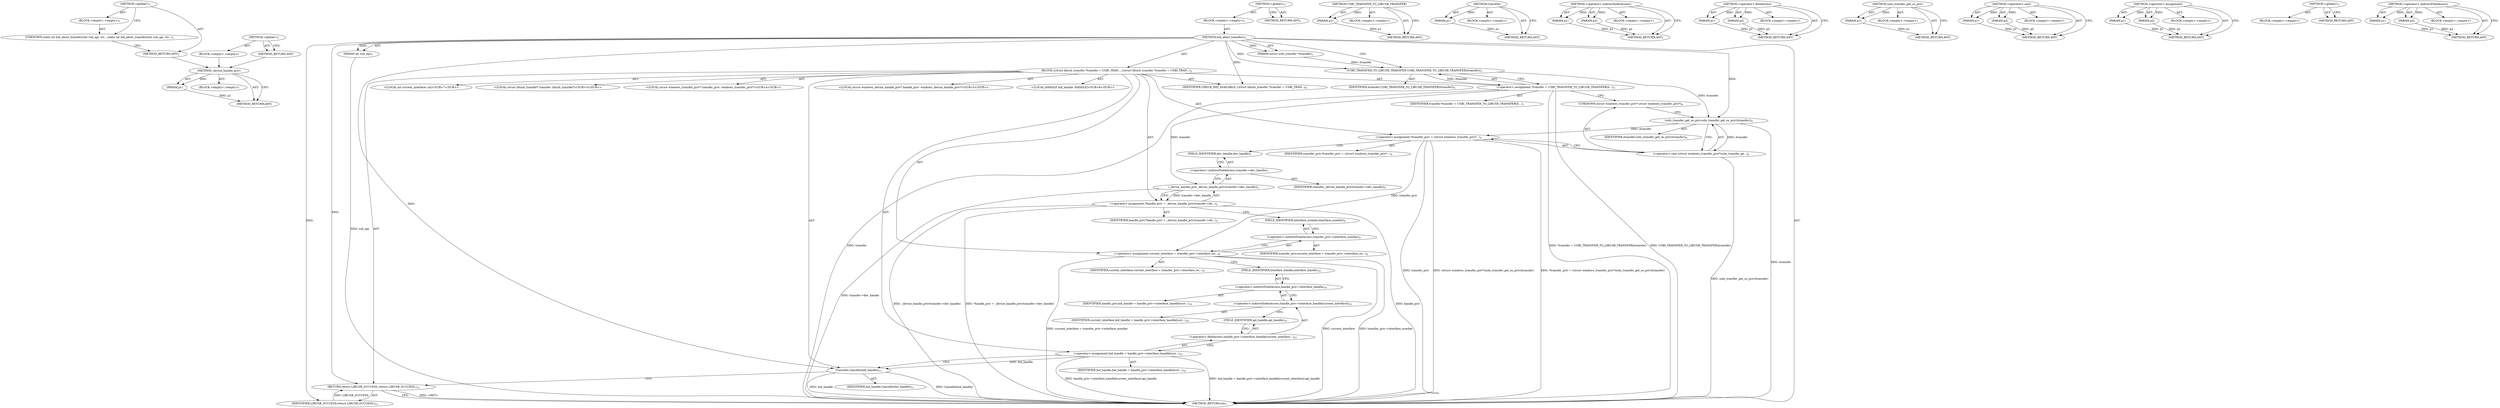 digraph "&lt;global&gt;" {
vulnerable_97 [label=<(METHOD,_device_handle_priv)>];
vulnerable_98 [label=<(PARAM,p1)>];
vulnerable_99 [label=<(BLOCK,&lt;empty&gt;,&lt;empty&gt;)>];
vulnerable_100 [label=<(METHOD_RETURN,ANY)>];
vulnerable_6 [label=<(METHOD,&lt;global&gt;)<SUB>1</SUB>>];
vulnerable_7 [label=<(BLOCK,&lt;empty&gt;,&lt;empty&gt;)<SUB>1</SUB>>];
vulnerable_8 [label=<(METHOD,hid_abort_transfers)<SUB>1</SUB>>];
vulnerable_9 [label=<(PARAM,int sub_api)<SUB>1</SUB>>];
vulnerable_10 [label=<(PARAM,struct usbi_transfer *itransfer)<SUB>1</SUB>>];
vulnerable_11 [label=<(BLOCK,{
	struct libusb_transfer *transfer = USBI_TRAN...,{
	struct libusb_transfer *transfer = USBI_TRAN...)<SUB>2</SUB>>];
vulnerable_12 [label="<(LOCAL,struct libusb_transfer* transfer: libusb_transfer*)<SUB>3</SUB>>"];
vulnerable_13 [label=<(&lt;operator&gt;.assignment,*transfer = USBI_TRANSFER_TO_LIBUSB_TRANSFER(it...)<SUB>3</SUB>>];
vulnerable_14 [label=<(IDENTIFIER,transfer,*transfer = USBI_TRANSFER_TO_LIBUSB_TRANSFER(it...)<SUB>3</SUB>>];
vulnerable_15 [label=<(USBI_TRANSFER_TO_LIBUSB_TRANSFER,USBI_TRANSFER_TO_LIBUSB_TRANSFER(itransfer))<SUB>3</SUB>>];
vulnerable_16 [label=<(IDENTIFIER,itransfer,USBI_TRANSFER_TO_LIBUSB_TRANSFER(itransfer))<SUB>3</SUB>>];
vulnerable_17 [label="<(LOCAL,struct windows_transfer_priv* transfer_priv: windows_transfer_priv*)<SUB>4</SUB>>"];
vulnerable_18 [label=<(&lt;operator&gt;.assignment,*transfer_priv = (struct windows_transfer_priv*...)<SUB>4</SUB>>];
vulnerable_19 [label=<(IDENTIFIER,transfer_priv,*transfer_priv = (struct windows_transfer_priv*...)<SUB>4</SUB>>];
vulnerable_20 [label=<(&lt;operator&gt;.cast,(struct windows_transfer_priv*)usbi_transfer_ge...)<SUB>4</SUB>>];
vulnerable_21 [label=<(UNKNOWN,struct windows_transfer_priv*,struct windows_transfer_priv*)<SUB>4</SUB>>];
vulnerable_22 [label=<(usbi_transfer_get_os_priv,usbi_transfer_get_os_priv(itransfer))<SUB>4</SUB>>];
vulnerable_23 [label=<(IDENTIFIER,itransfer,usbi_transfer_get_os_priv(itransfer))<SUB>4</SUB>>];
vulnerable_24 [label="<(LOCAL,struct windows_device_handle_priv* handle_priv: windows_device_handle_priv*)<SUB>5</SUB>>"];
vulnerable_25 [label=<(&lt;operator&gt;.assignment,*handle_priv = _device_handle_priv(transfer-&gt;de...)<SUB>5</SUB>>];
vulnerable_26 [label=<(IDENTIFIER,handle_priv,*handle_priv = _device_handle_priv(transfer-&gt;de...)<SUB>5</SUB>>];
vulnerable_27 [label=<(_device_handle_priv,_device_handle_priv(transfer-&gt;dev_handle))<SUB>5</SUB>>];
vulnerable_28 [label=<(&lt;operator&gt;.indirectFieldAccess,transfer-&gt;dev_handle)<SUB>5</SUB>>];
vulnerable_29 [label=<(IDENTIFIER,transfer,_device_handle_priv(transfer-&gt;dev_handle))<SUB>5</SUB>>];
vulnerable_30 [label=<(FIELD_IDENTIFIER,dev_handle,dev_handle)<SUB>5</SUB>>];
vulnerable_31 [label="<(LOCAL,HANDLE hid_handle: HANDLE)<SUB>6</SUB>>"];
vulnerable_32 [label="<(LOCAL,int current_interface: int)<SUB>7</SUB>>"];
vulnerable_33 [label=<(IDENTIFIER,CHECK_HID_AVAILABLE,{
	struct libusb_transfer *transfer = USBI_TRAN...)<SUB>8</SUB>>];
vulnerable_34 [label=<(&lt;operator&gt;.assignment,current_interface = transfer_priv-&gt;interface_nu...)<SUB>9</SUB>>];
vulnerable_35 [label=<(IDENTIFIER,current_interface,current_interface = transfer_priv-&gt;interface_nu...)<SUB>9</SUB>>];
vulnerable_36 [label=<(&lt;operator&gt;.indirectFieldAccess,transfer_priv-&gt;interface_number)<SUB>9</SUB>>];
vulnerable_37 [label=<(IDENTIFIER,transfer_priv,current_interface = transfer_priv-&gt;interface_nu...)<SUB>9</SUB>>];
vulnerable_38 [label=<(FIELD_IDENTIFIER,interface_number,interface_number)<SUB>9</SUB>>];
vulnerable_39 [label=<(&lt;operator&gt;.assignment,hid_handle = handle_priv-&gt;interface_handle[curr...)<SUB>10</SUB>>];
vulnerable_40 [label=<(IDENTIFIER,hid_handle,hid_handle = handle_priv-&gt;interface_handle[curr...)<SUB>10</SUB>>];
vulnerable_41 [label=<(&lt;operator&gt;.fieldAccess,handle_priv-&gt;interface_handle[current_interface...)<SUB>10</SUB>>];
vulnerable_42 [label=<(&lt;operator&gt;.indirectIndexAccess,handle_priv-&gt;interface_handle[current_interface])<SUB>10</SUB>>];
vulnerable_43 [label=<(&lt;operator&gt;.indirectFieldAccess,handle_priv-&gt;interface_handle)<SUB>10</SUB>>];
vulnerable_44 [label=<(IDENTIFIER,handle_priv,hid_handle = handle_priv-&gt;interface_handle[curr...)<SUB>10</SUB>>];
vulnerable_45 [label=<(FIELD_IDENTIFIER,interface_handle,interface_handle)<SUB>10</SUB>>];
vulnerable_46 [label=<(IDENTIFIER,current_interface,hid_handle = handle_priv-&gt;interface_handle[curr...)<SUB>10</SUB>>];
vulnerable_47 [label=<(FIELD_IDENTIFIER,api_handle,api_handle)<SUB>10</SUB>>];
vulnerable_48 [label=<(CancelIo,CancelIo(hid_handle))<SUB>11</SUB>>];
vulnerable_49 [label=<(IDENTIFIER,hid_handle,CancelIo(hid_handle))<SUB>11</SUB>>];
vulnerable_50 [label=<(RETURN,return LIBUSB_SUCCESS;,return LIBUSB_SUCCESS;)<SUB>12</SUB>>];
vulnerable_51 [label=<(IDENTIFIER,LIBUSB_SUCCESS,return LIBUSB_SUCCESS;)<SUB>12</SUB>>];
vulnerable_52 [label=<(METHOD_RETURN,int)<SUB>1</SUB>>];
vulnerable_54 [label=<(METHOD_RETURN,ANY)<SUB>1</SUB>>];
vulnerable_84 [label=<(METHOD,USBI_TRANSFER_TO_LIBUSB_TRANSFER)>];
vulnerable_85 [label=<(PARAM,p1)>];
vulnerable_86 [label=<(BLOCK,&lt;empty&gt;,&lt;empty&gt;)>];
vulnerable_87 [label=<(METHOD_RETURN,ANY)>];
vulnerable_116 [label=<(METHOD,CancelIo)>];
vulnerable_117 [label=<(PARAM,p1)>];
vulnerable_118 [label=<(BLOCK,&lt;empty&gt;,&lt;empty&gt;)>];
vulnerable_119 [label=<(METHOD_RETURN,ANY)>];
vulnerable_111 [label=<(METHOD,&lt;operator&gt;.indirectIndexAccess)>];
vulnerable_112 [label=<(PARAM,p1)>];
vulnerable_113 [label=<(PARAM,p2)>];
vulnerable_114 [label=<(BLOCK,&lt;empty&gt;,&lt;empty&gt;)>];
vulnerable_115 [label=<(METHOD_RETURN,ANY)>];
vulnerable_106 [label=<(METHOD,&lt;operator&gt;.fieldAccess)>];
vulnerable_107 [label=<(PARAM,p1)>];
vulnerable_108 [label=<(PARAM,p2)>];
vulnerable_109 [label=<(BLOCK,&lt;empty&gt;,&lt;empty&gt;)>];
vulnerable_110 [label=<(METHOD_RETURN,ANY)>];
vulnerable_93 [label=<(METHOD,usbi_transfer_get_os_priv)>];
vulnerable_94 [label=<(PARAM,p1)>];
vulnerable_95 [label=<(BLOCK,&lt;empty&gt;,&lt;empty&gt;)>];
vulnerable_96 [label=<(METHOD_RETURN,ANY)>];
vulnerable_88 [label=<(METHOD,&lt;operator&gt;.cast)>];
vulnerable_89 [label=<(PARAM,p1)>];
vulnerable_90 [label=<(PARAM,p2)>];
vulnerable_91 [label=<(BLOCK,&lt;empty&gt;,&lt;empty&gt;)>];
vulnerable_92 [label=<(METHOD_RETURN,ANY)>];
vulnerable_79 [label=<(METHOD,&lt;operator&gt;.assignment)>];
vulnerable_80 [label=<(PARAM,p1)>];
vulnerable_81 [label=<(PARAM,p2)>];
vulnerable_82 [label=<(BLOCK,&lt;empty&gt;,&lt;empty&gt;)>];
vulnerable_83 [label=<(METHOD_RETURN,ANY)>];
vulnerable_73 [label=<(METHOD,&lt;global&gt;)<SUB>1</SUB>>];
vulnerable_74 [label=<(BLOCK,&lt;empty&gt;,&lt;empty&gt;)>];
vulnerable_75 [label=<(METHOD_RETURN,ANY)>];
vulnerable_101 [label=<(METHOD,&lt;operator&gt;.indirectFieldAccess)>];
vulnerable_102 [label=<(PARAM,p1)>];
vulnerable_103 [label=<(PARAM,p2)>];
vulnerable_104 [label=<(BLOCK,&lt;empty&gt;,&lt;empty&gt;)>];
vulnerable_105 [label=<(METHOD_RETURN,ANY)>];
fixed_6 [label=<(METHOD,&lt;global&gt;)<SUB>1</SUB>>];
fixed_7 [label=<(BLOCK,&lt;empty&gt;,&lt;empty&gt;)<SUB>1</SUB>>];
fixed_8 [label=<(UNKNOWN,static int hid_abort_transfers(int sub_api, str...,static int hid_abort_transfers(int sub_api, str...)<SUB>1</SUB>>];
fixed_9 [label=<(METHOD_RETURN,ANY)<SUB>1</SUB>>];
fixed_14 [label=<(METHOD,&lt;global&gt;)<SUB>1</SUB>>];
fixed_15 [label=<(BLOCK,&lt;empty&gt;,&lt;empty&gt;)>];
fixed_16 [label=<(METHOD_RETURN,ANY)>];
vulnerable_97 -> vulnerable_98  [key=0, label="AST: "];
vulnerable_97 -> vulnerable_98  [key=1, label="DDG: "];
vulnerable_97 -> vulnerable_99  [key=0, label="AST: "];
vulnerable_97 -> vulnerable_100  [key=0, label="AST: "];
vulnerable_97 -> vulnerable_100  [key=1, label="CFG: "];
vulnerable_98 -> vulnerable_100  [key=0, label="DDG: p1"];
vulnerable_6 -> vulnerable_7  [key=0, label="AST: "];
vulnerable_6 -> vulnerable_54  [key=0, label="AST: "];
vulnerable_6 -> vulnerable_54  [key=1, label="CFG: "];
vulnerable_7 -> vulnerable_8  [key=0, label="AST: "];
vulnerable_8 -> vulnerable_9  [key=0, label="AST: "];
vulnerable_8 -> vulnerable_9  [key=1, label="DDG: "];
vulnerable_8 -> vulnerable_10  [key=0, label="AST: "];
vulnerable_8 -> vulnerable_10  [key=1, label="DDG: "];
vulnerable_8 -> vulnerable_11  [key=0, label="AST: "];
vulnerable_8 -> vulnerable_52  [key=0, label="AST: "];
vulnerable_8 -> vulnerable_15  [key=0, label="CFG: "];
vulnerable_8 -> vulnerable_15  [key=1, label="DDG: "];
vulnerable_8 -> vulnerable_33  [key=0, label="DDG: "];
vulnerable_8 -> vulnerable_50  [key=0, label="DDG: "];
vulnerable_8 -> vulnerable_48  [key=0, label="DDG: "];
vulnerable_8 -> vulnerable_51  [key=0, label="DDG: "];
vulnerable_8 -> vulnerable_22  [key=0, label="DDG: "];
vulnerable_9 -> vulnerable_52  [key=0, label="DDG: sub_api"];
vulnerable_10 -> vulnerable_15  [key=0, label="DDG: itransfer"];
vulnerable_11 -> vulnerable_12  [key=0, label="AST: "];
vulnerable_11 -> vulnerable_13  [key=0, label="AST: "];
vulnerable_11 -> vulnerable_17  [key=0, label="AST: "];
vulnerable_11 -> vulnerable_18  [key=0, label="AST: "];
vulnerable_11 -> vulnerable_24  [key=0, label="AST: "];
vulnerable_11 -> vulnerable_25  [key=0, label="AST: "];
vulnerable_11 -> vulnerable_31  [key=0, label="AST: "];
vulnerable_11 -> vulnerable_32  [key=0, label="AST: "];
vulnerable_11 -> vulnerable_33  [key=0, label="AST: "];
vulnerable_11 -> vulnerable_34  [key=0, label="AST: "];
vulnerable_11 -> vulnerable_39  [key=0, label="AST: "];
vulnerable_11 -> vulnerable_48  [key=0, label="AST: "];
vulnerable_11 -> vulnerable_50  [key=0, label="AST: "];
vulnerable_13 -> vulnerable_14  [key=0, label="AST: "];
vulnerable_13 -> vulnerable_15  [key=0, label="AST: "];
vulnerable_13 -> vulnerable_21  [key=0, label="CFG: "];
vulnerable_13 -> vulnerable_52  [key=0, label="DDG: transfer"];
vulnerable_13 -> vulnerable_52  [key=1, label="DDG: USBI_TRANSFER_TO_LIBUSB_TRANSFER(itransfer)"];
vulnerable_13 -> vulnerable_52  [key=2, label="DDG: *transfer = USBI_TRANSFER_TO_LIBUSB_TRANSFER(itransfer)"];
vulnerable_13 -> vulnerable_27  [key=0, label="DDG: transfer"];
vulnerable_15 -> vulnerable_16  [key=0, label="AST: "];
vulnerable_15 -> vulnerable_13  [key=0, label="CFG: "];
vulnerable_15 -> vulnerable_13  [key=1, label="DDG: itransfer"];
vulnerable_15 -> vulnerable_22  [key=0, label="DDG: itransfer"];
vulnerable_18 -> vulnerable_19  [key=0, label="AST: "];
vulnerable_18 -> vulnerable_20  [key=0, label="AST: "];
vulnerable_18 -> vulnerable_30  [key=0, label="CFG: "];
vulnerable_18 -> vulnerable_52  [key=0, label="DDG: transfer_priv"];
vulnerable_18 -> vulnerable_52  [key=1, label="DDG: (struct windows_transfer_priv*)usbi_transfer_get_os_priv(itransfer)"];
vulnerable_18 -> vulnerable_52  [key=2, label="DDG: *transfer_priv = (struct windows_transfer_priv*)usbi_transfer_get_os_priv(itransfer)"];
vulnerable_18 -> vulnerable_34  [key=0, label="DDG: transfer_priv"];
vulnerable_20 -> vulnerable_21  [key=0, label="AST: "];
vulnerable_20 -> vulnerable_22  [key=0, label="AST: "];
vulnerable_20 -> vulnerable_18  [key=0, label="CFG: "];
vulnerable_20 -> vulnerable_52  [key=0, label="DDG: usbi_transfer_get_os_priv(itransfer)"];
vulnerable_21 -> vulnerable_22  [key=0, label="CFG: "];
vulnerable_22 -> vulnerable_23  [key=0, label="AST: "];
vulnerable_22 -> vulnerable_20  [key=0, label="CFG: "];
vulnerable_22 -> vulnerable_20  [key=1, label="DDG: itransfer"];
vulnerable_22 -> vulnerable_52  [key=0, label="DDG: itransfer"];
vulnerable_22 -> vulnerable_18  [key=0, label="DDG: itransfer"];
vulnerable_25 -> vulnerable_26  [key=0, label="AST: "];
vulnerable_25 -> vulnerable_27  [key=0, label="AST: "];
vulnerable_25 -> vulnerable_38  [key=0, label="CFG: "];
vulnerable_25 -> vulnerable_52  [key=0, label="DDG: handle_priv"];
vulnerable_25 -> vulnerable_52  [key=1, label="DDG: _device_handle_priv(transfer-&gt;dev_handle)"];
vulnerable_25 -> vulnerable_52  [key=2, label="DDG: *handle_priv = _device_handle_priv(transfer-&gt;dev_handle)"];
vulnerable_27 -> vulnerable_28  [key=0, label="AST: "];
vulnerable_27 -> vulnerable_25  [key=0, label="CFG: "];
vulnerable_27 -> vulnerable_25  [key=1, label="DDG: transfer-&gt;dev_handle"];
vulnerable_27 -> vulnerable_52  [key=0, label="DDG: transfer-&gt;dev_handle"];
vulnerable_28 -> vulnerable_29  [key=0, label="AST: "];
vulnerable_28 -> vulnerable_30  [key=0, label="AST: "];
vulnerable_28 -> vulnerable_27  [key=0, label="CFG: "];
vulnerable_30 -> vulnerable_28  [key=0, label="CFG: "];
vulnerable_34 -> vulnerable_35  [key=0, label="AST: "];
vulnerable_34 -> vulnerable_36  [key=0, label="AST: "];
vulnerable_34 -> vulnerable_45  [key=0, label="CFG: "];
vulnerable_34 -> vulnerable_52  [key=0, label="DDG: current_interface"];
vulnerable_34 -> vulnerable_52  [key=1, label="DDG: transfer_priv-&gt;interface_number"];
vulnerable_34 -> vulnerable_52  [key=2, label="DDG: current_interface = transfer_priv-&gt;interface_number"];
vulnerable_36 -> vulnerable_37  [key=0, label="AST: "];
vulnerable_36 -> vulnerable_38  [key=0, label="AST: "];
vulnerable_36 -> vulnerable_34  [key=0, label="CFG: "];
vulnerable_38 -> vulnerable_36  [key=0, label="CFG: "];
vulnerable_39 -> vulnerable_40  [key=0, label="AST: "];
vulnerable_39 -> vulnerable_41  [key=0, label="AST: "];
vulnerable_39 -> vulnerable_48  [key=0, label="CFG: "];
vulnerable_39 -> vulnerable_48  [key=1, label="DDG: hid_handle"];
vulnerable_39 -> vulnerable_52  [key=0, label="DDG: handle_priv-&gt;interface_handle[current_interface].api_handle"];
vulnerable_39 -> vulnerable_52  [key=1, label="DDG: hid_handle = handle_priv-&gt;interface_handle[current_interface].api_handle"];
vulnerable_41 -> vulnerable_42  [key=0, label="AST: "];
vulnerable_41 -> vulnerable_47  [key=0, label="AST: "];
vulnerable_41 -> vulnerable_39  [key=0, label="CFG: "];
vulnerable_42 -> vulnerable_43  [key=0, label="AST: "];
vulnerable_42 -> vulnerable_46  [key=0, label="AST: "];
vulnerable_42 -> vulnerable_47  [key=0, label="CFG: "];
vulnerable_43 -> vulnerable_44  [key=0, label="AST: "];
vulnerable_43 -> vulnerable_45  [key=0, label="AST: "];
vulnerable_43 -> vulnerable_42  [key=0, label="CFG: "];
vulnerable_45 -> vulnerable_43  [key=0, label="CFG: "];
vulnerable_47 -> vulnerable_41  [key=0, label="CFG: "];
vulnerable_48 -> vulnerable_49  [key=0, label="AST: "];
vulnerable_48 -> vulnerable_50  [key=0, label="CFG: "];
vulnerable_48 -> vulnerable_52  [key=0, label="DDG: hid_handle"];
vulnerable_48 -> vulnerable_52  [key=1, label="DDG: CancelIo(hid_handle)"];
vulnerable_50 -> vulnerable_51  [key=0, label="AST: "];
vulnerable_50 -> vulnerable_52  [key=0, label="CFG: "];
vulnerable_50 -> vulnerable_52  [key=1, label="DDG: &lt;RET&gt;"];
vulnerable_51 -> vulnerable_50  [key=0, label="DDG: LIBUSB_SUCCESS"];
vulnerable_84 -> vulnerable_85  [key=0, label="AST: "];
vulnerable_84 -> vulnerable_85  [key=1, label="DDG: "];
vulnerable_84 -> vulnerable_86  [key=0, label="AST: "];
vulnerable_84 -> vulnerable_87  [key=0, label="AST: "];
vulnerable_84 -> vulnerable_87  [key=1, label="CFG: "];
vulnerable_85 -> vulnerable_87  [key=0, label="DDG: p1"];
vulnerable_116 -> vulnerable_117  [key=0, label="AST: "];
vulnerable_116 -> vulnerable_117  [key=1, label="DDG: "];
vulnerable_116 -> vulnerable_118  [key=0, label="AST: "];
vulnerable_116 -> vulnerable_119  [key=0, label="AST: "];
vulnerable_116 -> vulnerable_119  [key=1, label="CFG: "];
vulnerable_117 -> vulnerable_119  [key=0, label="DDG: p1"];
vulnerable_111 -> vulnerable_112  [key=0, label="AST: "];
vulnerable_111 -> vulnerable_112  [key=1, label="DDG: "];
vulnerable_111 -> vulnerable_114  [key=0, label="AST: "];
vulnerable_111 -> vulnerable_113  [key=0, label="AST: "];
vulnerable_111 -> vulnerable_113  [key=1, label="DDG: "];
vulnerable_111 -> vulnerable_115  [key=0, label="AST: "];
vulnerable_111 -> vulnerable_115  [key=1, label="CFG: "];
vulnerable_112 -> vulnerable_115  [key=0, label="DDG: p1"];
vulnerable_113 -> vulnerable_115  [key=0, label="DDG: p2"];
vulnerable_106 -> vulnerable_107  [key=0, label="AST: "];
vulnerable_106 -> vulnerable_107  [key=1, label="DDG: "];
vulnerable_106 -> vulnerable_109  [key=0, label="AST: "];
vulnerable_106 -> vulnerable_108  [key=0, label="AST: "];
vulnerable_106 -> vulnerable_108  [key=1, label="DDG: "];
vulnerable_106 -> vulnerable_110  [key=0, label="AST: "];
vulnerable_106 -> vulnerable_110  [key=1, label="CFG: "];
vulnerable_107 -> vulnerable_110  [key=0, label="DDG: p1"];
vulnerable_108 -> vulnerable_110  [key=0, label="DDG: p2"];
vulnerable_93 -> vulnerable_94  [key=0, label="AST: "];
vulnerable_93 -> vulnerable_94  [key=1, label="DDG: "];
vulnerable_93 -> vulnerable_95  [key=0, label="AST: "];
vulnerable_93 -> vulnerable_96  [key=0, label="AST: "];
vulnerable_93 -> vulnerable_96  [key=1, label="CFG: "];
vulnerable_94 -> vulnerable_96  [key=0, label="DDG: p1"];
vulnerable_88 -> vulnerable_89  [key=0, label="AST: "];
vulnerable_88 -> vulnerable_89  [key=1, label="DDG: "];
vulnerable_88 -> vulnerable_91  [key=0, label="AST: "];
vulnerable_88 -> vulnerable_90  [key=0, label="AST: "];
vulnerable_88 -> vulnerable_90  [key=1, label="DDG: "];
vulnerable_88 -> vulnerable_92  [key=0, label="AST: "];
vulnerable_88 -> vulnerable_92  [key=1, label="CFG: "];
vulnerable_89 -> vulnerable_92  [key=0, label="DDG: p1"];
vulnerable_90 -> vulnerable_92  [key=0, label="DDG: p2"];
vulnerable_79 -> vulnerable_80  [key=0, label="AST: "];
vulnerable_79 -> vulnerable_80  [key=1, label="DDG: "];
vulnerable_79 -> vulnerable_82  [key=0, label="AST: "];
vulnerable_79 -> vulnerable_81  [key=0, label="AST: "];
vulnerable_79 -> vulnerable_81  [key=1, label="DDG: "];
vulnerable_79 -> vulnerable_83  [key=0, label="AST: "];
vulnerable_79 -> vulnerable_83  [key=1, label="CFG: "];
vulnerable_80 -> vulnerable_83  [key=0, label="DDG: p1"];
vulnerable_81 -> vulnerable_83  [key=0, label="DDG: p2"];
vulnerable_73 -> vulnerable_74  [key=0, label="AST: "];
vulnerable_73 -> vulnerable_75  [key=0, label="AST: "];
vulnerable_73 -> vulnerable_75  [key=1, label="CFG: "];
vulnerable_101 -> vulnerable_102  [key=0, label="AST: "];
vulnerable_101 -> vulnerable_102  [key=1, label="DDG: "];
vulnerable_101 -> vulnerable_104  [key=0, label="AST: "];
vulnerable_101 -> vulnerable_103  [key=0, label="AST: "];
vulnerable_101 -> vulnerable_103  [key=1, label="DDG: "];
vulnerable_101 -> vulnerable_105  [key=0, label="AST: "];
vulnerable_101 -> vulnerable_105  [key=1, label="CFG: "];
vulnerable_102 -> vulnerable_105  [key=0, label="DDG: p1"];
vulnerable_103 -> vulnerable_105  [key=0, label="DDG: p2"];
fixed_6 -> fixed_7  [key=0, label="AST: "];
fixed_6 -> fixed_9  [key=0, label="AST: "];
fixed_6 -> fixed_8  [key=0, label="CFG: "];
fixed_7 -> fixed_8  [key=0, label="AST: "];
fixed_8 -> fixed_9  [key=0, label="CFG: "];
fixed_9 -> vulnerable_97  [key=0];
fixed_14 -> fixed_15  [key=0, label="AST: "];
fixed_14 -> fixed_16  [key=0, label="AST: "];
fixed_14 -> fixed_16  [key=1, label="CFG: "];
fixed_15 -> vulnerable_97  [key=0];
fixed_16 -> vulnerable_97  [key=0];
}
